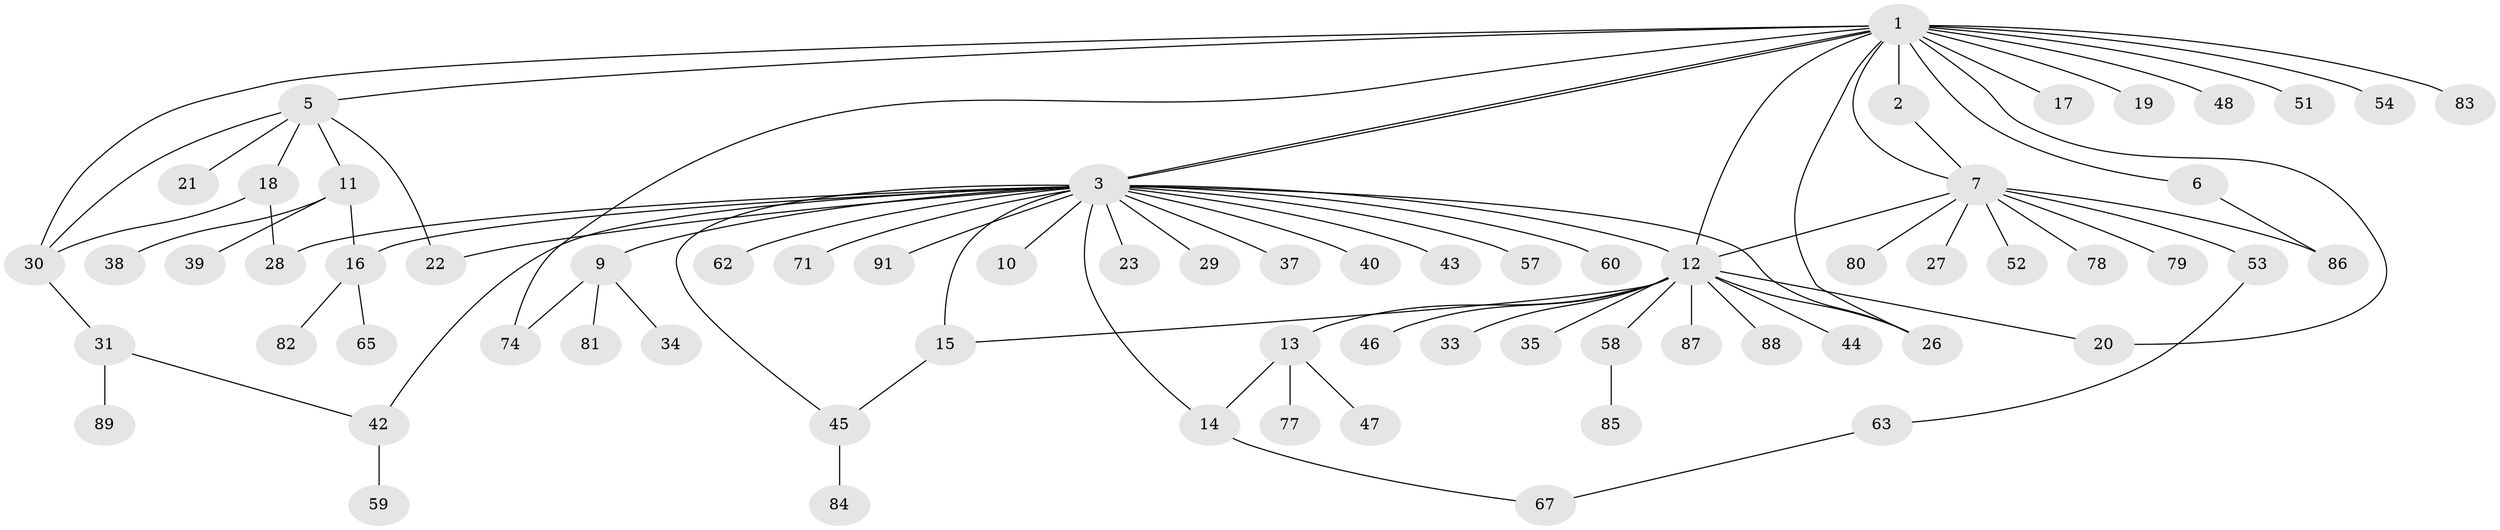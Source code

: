 // original degree distribution, {18: 0.01098901098901099, 2: 0.14285714285714285, 25: 0.01098901098901099, 3: 0.08791208791208792, 7: 0.01098901098901099, 11: 0.01098901098901099, 1: 0.5934065934065934, 5: 0.03296703296703297, 4: 0.07692307692307693, 10: 0.01098901098901099, 6: 0.01098901098901099}
// Generated by graph-tools (version 1.1) at 2025/41/03/06/25 10:41:49]
// undirected, 69 vertices, 87 edges
graph export_dot {
graph [start="1"]
  node [color=gray90,style=filled];
  1 [super="+4"];
  2;
  3 [super="+68"];
  5 [super="+8"];
  6 [super="+55"];
  7 [super="+64"];
  9 [super="+73"];
  10;
  11;
  12 [super="+25"];
  13;
  14 [super="+41"];
  15 [super="+49"];
  16 [super="+50"];
  17;
  18 [super="+24"];
  19;
  20 [super="+56"];
  21;
  22 [super="+32"];
  23 [super="+76"];
  26;
  27;
  28 [super="+72"];
  29;
  30 [super="+69"];
  31 [super="+66"];
  33 [super="+36"];
  34;
  35;
  37;
  38;
  39;
  40;
  42 [super="+70"];
  43;
  44;
  45 [super="+75"];
  46;
  47;
  48 [super="+61"];
  51;
  52;
  53;
  54;
  57;
  58 [super="+90"];
  59;
  60;
  62;
  63;
  65;
  67;
  71;
  74;
  77;
  78;
  79;
  80;
  81;
  82;
  83;
  84;
  85;
  86;
  87;
  88;
  89;
  91;
  1 -- 2;
  1 -- 3 [weight=2];
  1 -- 3;
  1 -- 5;
  1 -- 6;
  1 -- 7;
  1 -- 12;
  1 -- 17;
  1 -- 19;
  1 -- 20;
  1 -- 26;
  1 -- 30;
  1 -- 48 [weight=2];
  1 -- 51;
  1 -- 54;
  1 -- 83;
  1 -- 74;
  2 -- 7;
  3 -- 9;
  3 -- 10;
  3 -- 12;
  3 -- 14;
  3 -- 15;
  3 -- 16;
  3 -- 23;
  3 -- 26;
  3 -- 28;
  3 -- 29;
  3 -- 37;
  3 -- 40;
  3 -- 42;
  3 -- 43;
  3 -- 45;
  3 -- 57;
  3 -- 60;
  3 -- 62;
  3 -- 71;
  3 -- 91;
  3 -- 22;
  5 -- 11;
  5 -- 18;
  5 -- 21;
  5 -- 22;
  5 -- 30;
  6 -- 86;
  7 -- 12;
  7 -- 27;
  7 -- 52;
  7 -- 53;
  7 -- 78;
  7 -- 79;
  7 -- 80;
  7 -- 86;
  9 -- 34;
  9 -- 74;
  9 -- 81;
  11 -- 16;
  11 -- 38;
  11 -- 39;
  12 -- 13;
  12 -- 15;
  12 -- 20;
  12 -- 35;
  12 -- 87;
  12 -- 88;
  12 -- 33;
  12 -- 26;
  12 -- 46;
  12 -- 58;
  12 -- 44;
  13 -- 14;
  13 -- 47;
  13 -- 77;
  14 -- 67;
  15 -- 45;
  16 -- 65;
  16 -- 82;
  18 -- 28;
  18 -- 30;
  30 -- 31;
  31 -- 42;
  31 -- 89;
  42 -- 59;
  45 -- 84;
  53 -- 63;
  58 -- 85;
  63 -- 67;
}
